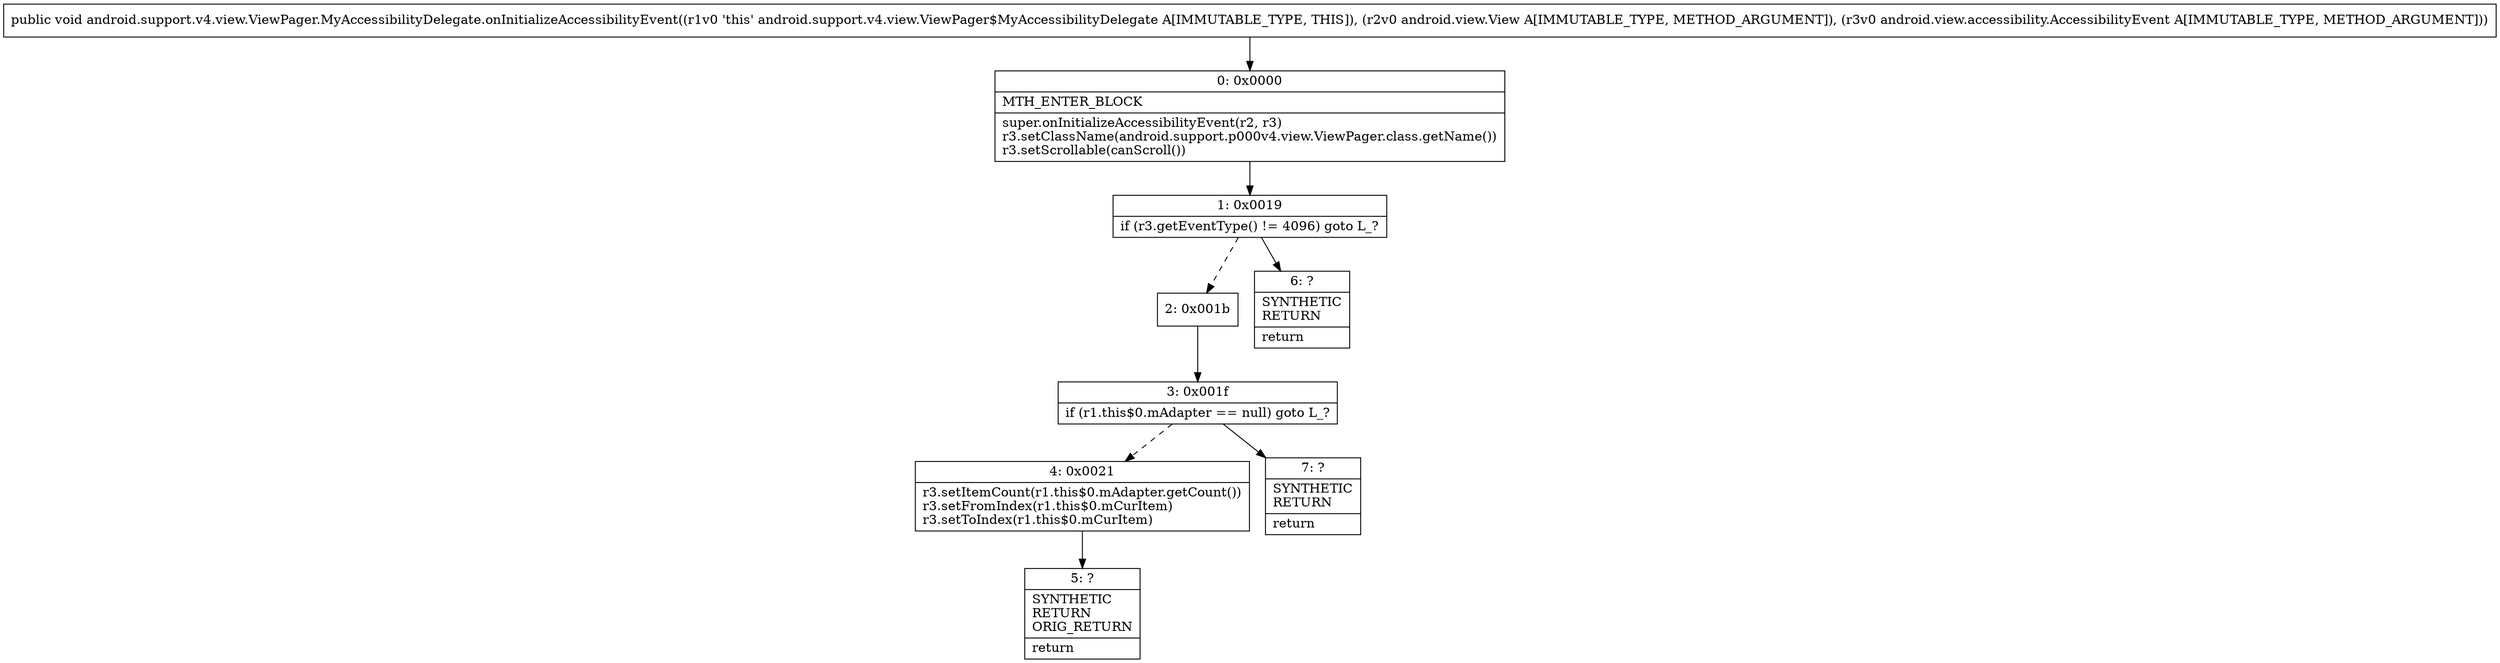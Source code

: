 digraph "CFG forandroid.support.v4.view.ViewPager.MyAccessibilityDelegate.onInitializeAccessibilityEvent(Landroid\/view\/View;Landroid\/view\/accessibility\/AccessibilityEvent;)V" {
Node_0 [shape=record,label="{0\:\ 0x0000|MTH_ENTER_BLOCK\l|super.onInitializeAccessibilityEvent(r2, r3)\lr3.setClassName(android.support.p000v4.view.ViewPager.class.getName())\lr3.setScrollable(canScroll())\l}"];
Node_1 [shape=record,label="{1\:\ 0x0019|if (r3.getEventType() != 4096) goto L_?\l}"];
Node_2 [shape=record,label="{2\:\ 0x001b}"];
Node_3 [shape=record,label="{3\:\ 0x001f|if (r1.this$0.mAdapter == null) goto L_?\l}"];
Node_4 [shape=record,label="{4\:\ 0x0021|r3.setItemCount(r1.this$0.mAdapter.getCount())\lr3.setFromIndex(r1.this$0.mCurItem)\lr3.setToIndex(r1.this$0.mCurItem)\l}"];
Node_5 [shape=record,label="{5\:\ ?|SYNTHETIC\lRETURN\lORIG_RETURN\l|return\l}"];
Node_6 [shape=record,label="{6\:\ ?|SYNTHETIC\lRETURN\l|return\l}"];
Node_7 [shape=record,label="{7\:\ ?|SYNTHETIC\lRETURN\l|return\l}"];
MethodNode[shape=record,label="{public void android.support.v4.view.ViewPager.MyAccessibilityDelegate.onInitializeAccessibilityEvent((r1v0 'this' android.support.v4.view.ViewPager$MyAccessibilityDelegate A[IMMUTABLE_TYPE, THIS]), (r2v0 android.view.View A[IMMUTABLE_TYPE, METHOD_ARGUMENT]), (r3v0 android.view.accessibility.AccessibilityEvent A[IMMUTABLE_TYPE, METHOD_ARGUMENT])) }"];
MethodNode -> Node_0;
Node_0 -> Node_1;
Node_1 -> Node_2[style=dashed];
Node_1 -> Node_6;
Node_2 -> Node_3;
Node_3 -> Node_4[style=dashed];
Node_3 -> Node_7;
Node_4 -> Node_5;
}

